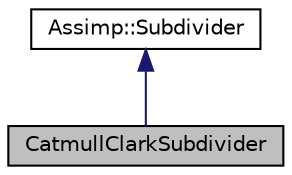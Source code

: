 digraph "CatmullClarkSubdivider"
{
  edge [fontname="Helvetica",fontsize="10",labelfontname="Helvetica",labelfontsize="10"];
  node [fontname="Helvetica",fontsize="10",shape=record];
  Node1 [label="CatmullClarkSubdivider",height=0.2,width=0.4,color="black", fillcolor="grey75", style="filled", fontcolor="black"];
  Node2 -> Node1 [dir="back",color="midnightblue",fontsize="10",style="solid"];
  Node2 [label="Assimp::Subdivider",height=0.2,width=0.4,color="black", fillcolor="white", style="filled",URL="$class_assimp_1_1_subdivider.html"];
}
